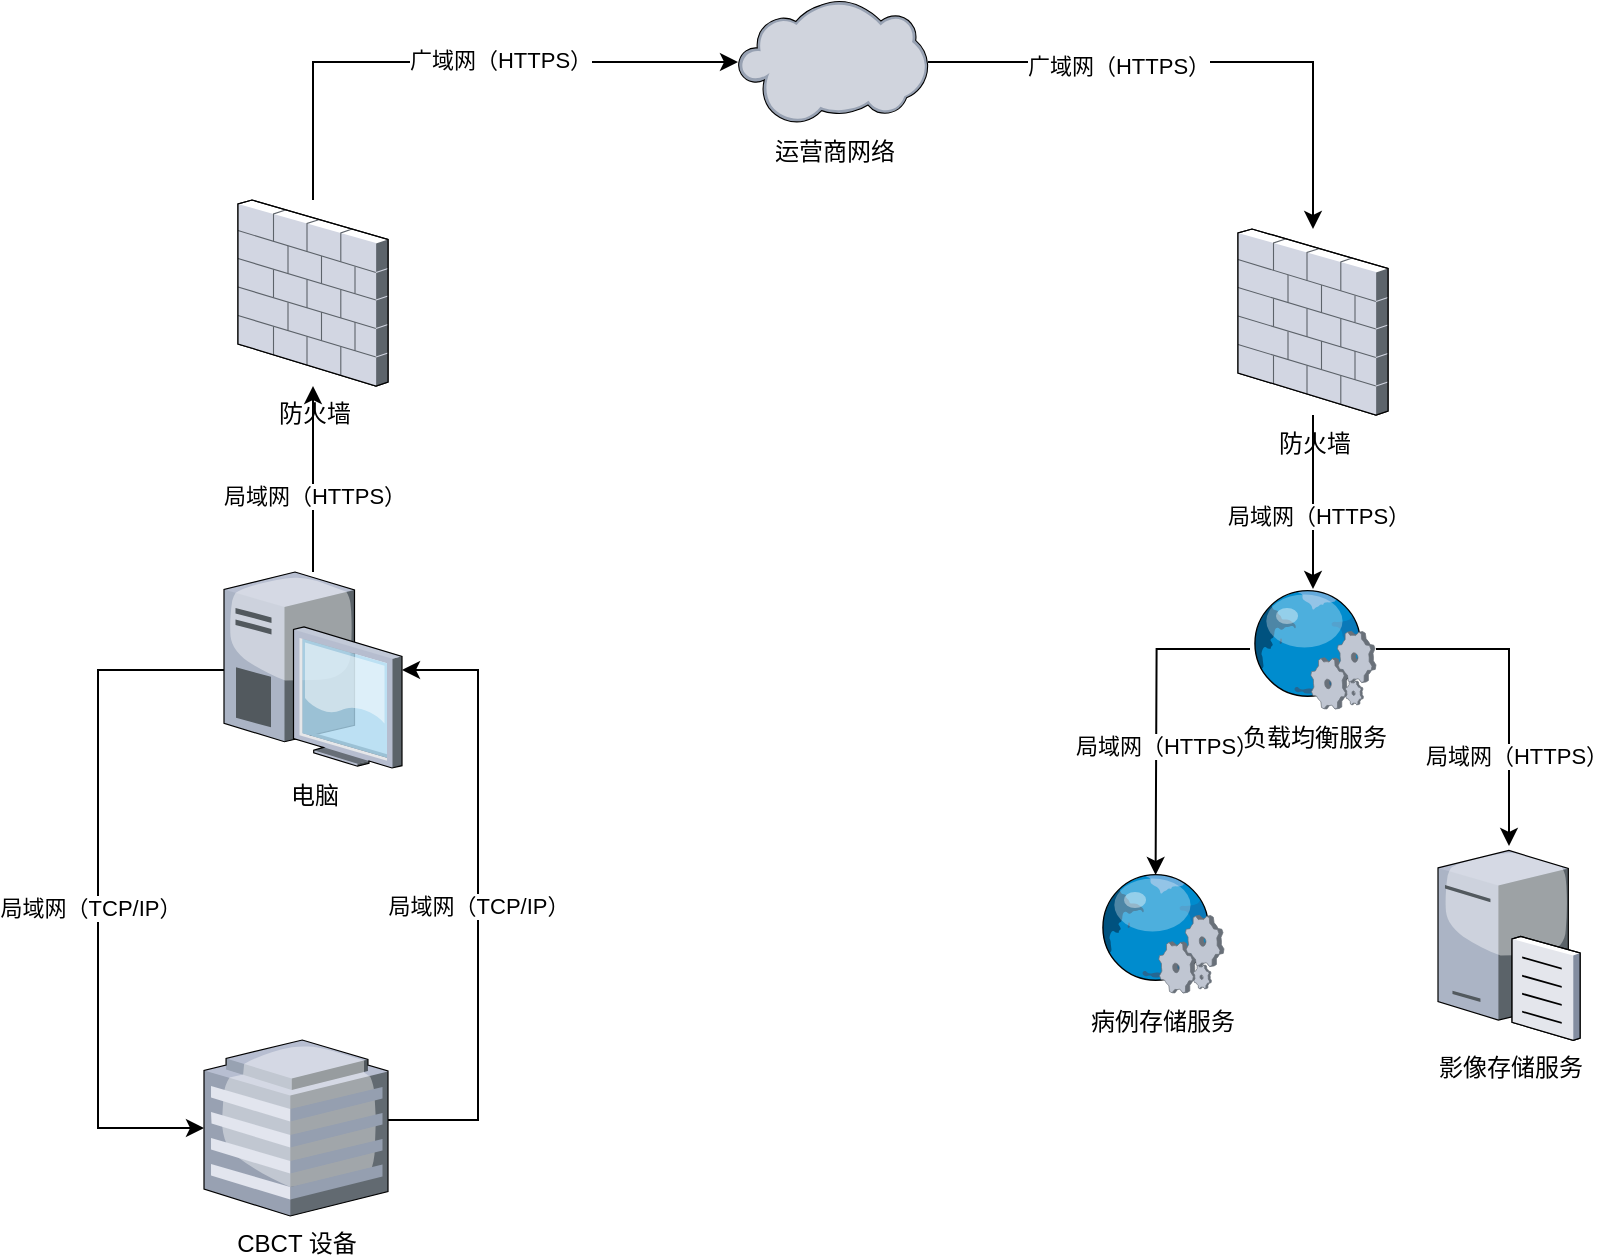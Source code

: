<mxfile version="22.1.0" type="github">
  <diagram name="Page-1" id="822b0af5-4adb-64df-f703-e8dfc1f81529">
    <mxGraphModel dx="1434" dy="758" grid="1" gridSize="10" guides="1" tooltips="1" connect="1" arrows="1" fold="1" page="1" pageScale="1" pageWidth="1100" pageHeight="850" background="none" math="0" shadow="0">
      <root>
        <mxCell id="0" />
        <mxCell id="1" parent="0" />
        <mxCell id="jvI7b4pxvWS0I2Bcl6QX-11" style="edgeStyle=orthogonalEdgeStyle;rounded=0;orthogonalLoop=1;jettySize=auto;html=1;" edge="1" parent="1" source="jvI7b4pxvWS0I2Bcl6QX-1" target="jvI7b4pxvWS0I2Bcl6QX-3">
          <mxGeometry relative="1" as="geometry">
            <Array as="points">
              <mxPoint x="248" y="121" />
            </Array>
          </mxGeometry>
        </mxCell>
        <mxCell id="jvI7b4pxvWS0I2Bcl6QX-26" value="广域网（HTTPS）" style="edgeLabel;html=1;align=center;verticalAlign=middle;resizable=0;points=[];" vertex="1" connectable="0" parent="jvI7b4pxvWS0I2Bcl6QX-11">
          <mxGeometry x="0.147" y="1" relative="1" as="geometry">
            <mxPoint x="1" as="offset" />
          </mxGeometry>
        </mxCell>
        <mxCell id="jvI7b4pxvWS0I2Bcl6QX-1" value="防火墙" style="verticalLabelPosition=bottom;sketch=0;aspect=fixed;html=1;verticalAlign=top;strokeColor=none;align=center;outlineConnect=0;shape=mxgraph.citrix.firewall;" vertex="1" parent="1">
          <mxGeometry x="210" y="190" width="75" height="93" as="geometry" />
        </mxCell>
        <mxCell id="jvI7b4pxvWS0I2Bcl6QX-13" style="edgeStyle=orthogonalEdgeStyle;rounded=0;orthogonalLoop=1;jettySize=auto;html=1;" edge="1" parent="1" source="jvI7b4pxvWS0I2Bcl6QX-2" target="jvI7b4pxvWS0I2Bcl6QX-1">
          <mxGeometry relative="1" as="geometry" />
        </mxCell>
        <mxCell id="jvI7b4pxvWS0I2Bcl6QX-29" value="局域网（HTTPS）" style="edgeLabel;html=1;align=center;verticalAlign=middle;resizable=0;points=[];" vertex="1" connectable="0" parent="jvI7b4pxvWS0I2Bcl6QX-13">
          <mxGeometry x="-0.183" y="1" relative="1" as="geometry">
            <mxPoint x="1" as="offset" />
          </mxGeometry>
        </mxCell>
        <mxCell id="jvI7b4pxvWS0I2Bcl6QX-24" style="edgeStyle=orthogonalEdgeStyle;rounded=0;orthogonalLoop=1;jettySize=auto;html=1;" edge="1" parent="1" source="jvI7b4pxvWS0I2Bcl6QX-2" target="jvI7b4pxvWS0I2Bcl6QX-7">
          <mxGeometry relative="1" as="geometry">
            <mxPoint x="160" y="710" as="targetPoint" />
            <Array as="points">
              <mxPoint x="140" y="425" />
              <mxPoint x="140" y="654" />
            </Array>
          </mxGeometry>
        </mxCell>
        <mxCell id="jvI7b4pxvWS0I2Bcl6QX-32" value="局域网（TCP/IP）" style="edgeLabel;html=1;align=center;verticalAlign=middle;resizable=0;points=[];" vertex="1" connectable="0" parent="jvI7b4pxvWS0I2Bcl6QX-24">
          <mxGeometry x="0.055" y="-4" relative="1" as="geometry">
            <mxPoint as="offset" />
          </mxGeometry>
        </mxCell>
        <mxCell id="jvI7b4pxvWS0I2Bcl6QX-2" value="电脑" style="verticalLabelPosition=bottom;sketch=0;aspect=fixed;html=1;verticalAlign=top;strokeColor=none;align=center;outlineConnect=0;shape=mxgraph.citrix.desktop;" vertex="1" parent="1">
          <mxGeometry x="203" y="376" width="89" height="98" as="geometry" />
        </mxCell>
        <mxCell id="jvI7b4pxvWS0I2Bcl6QX-12" style="edgeStyle=orthogonalEdgeStyle;rounded=0;orthogonalLoop=1;jettySize=auto;html=1;" edge="1" parent="1" source="jvI7b4pxvWS0I2Bcl6QX-3" target="jvI7b4pxvWS0I2Bcl6QX-10">
          <mxGeometry relative="1" as="geometry" />
        </mxCell>
        <mxCell id="jvI7b4pxvWS0I2Bcl6QX-27" value="广域网（HTTPS）" style="edgeLabel;html=1;align=center;verticalAlign=middle;resizable=0;points=[];" vertex="1" connectable="0" parent="jvI7b4pxvWS0I2Bcl6QX-12">
          <mxGeometry x="-0.312" y="-2" relative="1" as="geometry">
            <mxPoint as="offset" />
          </mxGeometry>
        </mxCell>
        <mxCell id="jvI7b4pxvWS0I2Bcl6QX-3" value="运营商网络" style="verticalLabelPosition=bottom;sketch=0;aspect=fixed;html=1;verticalAlign=top;strokeColor=none;align=center;outlineConnect=0;shape=mxgraph.citrix.cloud;" vertex="1" parent="1">
          <mxGeometry x="460" y="90" width="95" height="62" as="geometry" />
        </mxCell>
        <mxCell id="jvI7b4pxvWS0I2Bcl6QX-5" value="影像存储服务" style="verticalLabelPosition=bottom;sketch=0;aspect=fixed;html=1;verticalAlign=top;strokeColor=none;align=center;outlineConnect=0;shape=mxgraph.citrix.file_server;" vertex="1" parent="1">
          <mxGeometry x="810" y="513" width="71" height="97" as="geometry" />
        </mxCell>
        <mxCell id="jvI7b4pxvWS0I2Bcl6QX-15" style="edgeStyle=orthogonalEdgeStyle;rounded=0;orthogonalLoop=1;jettySize=auto;html=1;" edge="1" parent="1" source="jvI7b4pxvWS0I2Bcl6QX-6">
          <mxGeometry relative="1" as="geometry">
            <mxPoint x="668.8" y="527.5" as="targetPoint" />
          </mxGeometry>
        </mxCell>
        <mxCell id="jvI7b4pxvWS0I2Bcl6QX-30" value="局域网（HTTPS）" style="edgeLabel;html=1;align=center;verticalAlign=middle;resizable=0;points=[];" vertex="1" connectable="0" parent="jvI7b4pxvWS0I2Bcl6QX-15">
          <mxGeometry x="0.192" y="5" relative="1" as="geometry">
            <mxPoint as="offset" />
          </mxGeometry>
        </mxCell>
        <mxCell id="jvI7b4pxvWS0I2Bcl6QX-16" style="edgeStyle=orthogonalEdgeStyle;rounded=0;orthogonalLoop=1;jettySize=auto;html=1;" edge="1" parent="1" source="jvI7b4pxvWS0I2Bcl6QX-6" target="jvI7b4pxvWS0I2Bcl6QX-5">
          <mxGeometry relative="1" as="geometry" />
        </mxCell>
        <mxCell id="jvI7b4pxvWS0I2Bcl6QX-31" value="局域网（HTTPS）" style="edgeLabel;html=1;align=center;verticalAlign=middle;resizable=0;points=[];" vertex="1" connectable="0" parent="jvI7b4pxvWS0I2Bcl6QX-16">
          <mxGeometry x="0.455" y="3" relative="1" as="geometry">
            <mxPoint as="offset" />
          </mxGeometry>
        </mxCell>
        <mxCell id="jvI7b4pxvWS0I2Bcl6QX-6" value="负载均衡服务" style="verticalLabelPosition=bottom;sketch=0;aspect=fixed;html=1;verticalAlign=top;strokeColor=none;align=center;outlineConnect=0;shape=mxgraph.citrix.web_service;" vertex="1" parent="1">
          <mxGeometry x="716" y="384.5" width="63" height="60" as="geometry" />
        </mxCell>
        <mxCell id="jvI7b4pxvWS0I2Bcl6QX-25" style="edgeStyle=orthogonalEdgeStyle;rounded=0;orthogonalLoop=1;jettySize=auto;html=1;" edge="1" parent="1" source="jvI7b4pxvWS0I2Bcl6QX-7" target="jvI7b4pxvWS0I2Bcl6QX-2">
          <mxGeometry relative="1" as="geometry">
            <mxPoint x="330" y="470" as="targetPoint" />
            <Array as="points">
              <mxPoint x="330" y="650" />
              <mxPoint x="330" y="425" />
            </Array>
          </mxGeometry>
        </mxCell>
        <mxCell id="jvI7b4pxvWS0I2Bcl6QX-33" value="局域网（TCP/IP）" style="edgeLabel;html=1;align=center;verticalAlign=middle;resizable=0;points=[];" vertex="1" connectable="0" parent="jvI7b4pxvWS0I2Bcl6QX-25">
          <mxGeometry x="-0.013" relative="1" as="geometry">
            <mxPoint as="offset" />
          </mxGeometry>
        </mxCell>
        <mxCell id="jvI7b4pxvWS0I2Bcl6QX-7" value="CBCT 设备" style="verticalLabelPosition=bottom;sketch=0;aspect=fixed;html=1;verticalAlign=top;strokeColor=none;align=center;outlineConnect=0;shape=mxgraph.citrix.hq_enterprise;" vertex="1" parent="1">
          <mxGeometry x="193" y="610" width="92" height="88" as="geometry" />
        </mxCell>
        <mxCell id="jvI7b4pxvWS0I2Bcl6QX-14" style="edgeStyle=orthogonalEdgeStyle;rounded=0;orthogonalLoop=1;jettySize=auto;html=1;" edge="1" parent="1" source="jvI7b4pxvWS0I2Bcl6QX-10" target="jvI7b4pxvWS0I2Bcl6QX-6">
          <mxGeometry relative="1" as="geometry" />
        </mxCell>
        <mxCell id="jvI7b4pxvWS0I2Bcl6QX-28" value="局域网（HTTPS）" style="edgeLabel;html=1;align=center;verticalAlign=middle;resizable=0;points=[];" vertex="1" connectable="0" parent="jvI7b4pxvWS0I2Bcl6QX-14">
          <mxGeometry x="0.138" y="2" relative="1" as="geometry">
            <mxPoint y="1" as="offset" />
          </mxGeometry>
        </mxCell>
        <mxCell id="jvI7b4pxvWS0I2Bcl6QX-10" value="防火墙" style="verticalLabelPosition=bottom;sketch=0;aspect=fixed;html=1;verticalAlign=top;strokeColor=none;align=center;outlineConnect=0;shape=mxgraph.citrix.firewall;" vertex="1" parent="1">
          <mxGeometry x="710" y="204.5" width="75" height="93" as="geometry" />
        </mxCell>
        <mxCell id="jvI7b4pxvWS0I2Bcl6QX-23" value="病例存储服务" style="verticalLabelPosition=bottom;sketch=0;aspect=fixed;html=1;verticalAlign=top;strokeColor=none;align=center;outlineConnect=0;shape=mxgraph.citrix.web_service;" vertex="1" parent="1">
          <mxGeometry x="640" y="526.5" width="63" height="60" as="geometry" />
        </mxCell>
      </root>
    </mxGraphModel>
  </diagram>
</mxfile>
